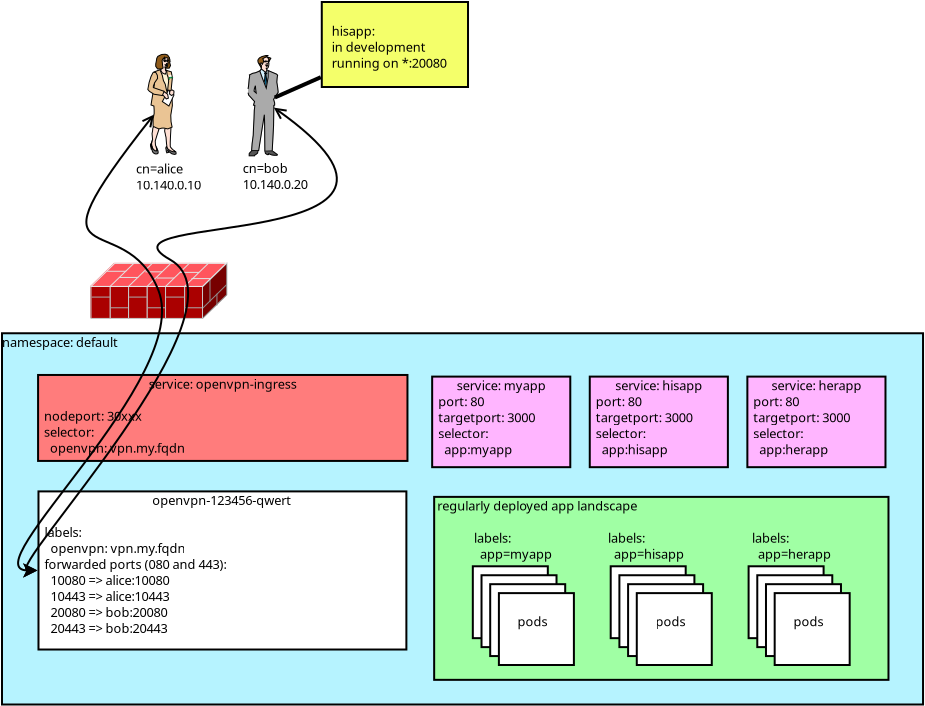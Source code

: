 <?xml version="1.0" encoding="UTF-8"?>
<dia:diagram xmlns:dia="http://www.lysator.liu.se/~alla/dia/">
  <dia:layer name="Background" visible="true" active="true">
    <dia:object type="Standard - Box" version="0" id="O0">
      <dia:attribute name="obj_pos">
        <dia:point val="14.776,20.256"/>
      </dia:attribute>
      <dia:attribute name="obj_bb">
        <dia:rectangle val="14.726,20.206;60.878,38.868"/>
      </dia:attribute>
      <dia:attribute name="elem_corner">
        <dia:point val="14.776,20.256"/>
      </dia:attribute>
      <dia:attribute name="elem_width">
        <dia:real val="46.052"/>
      </dia:attribute>
      <dia:attribute name="elem_height">
        <dia:real val="18.562"/>
      </dia:attribute>
      <dia:attribute name="border_width">
        <dia:real val="0.1"/>
      </dia:attribute>
      <dia:attribute name="inner_color">
        <dia:color val="#b6f3ff"/>
      </dia:attribute>
      <dia:attribute name="show_background">
        <dia:boolean val="true"/>
      </dia:attribute>
    </dia:object>
    <dia:object type="Standard - Box" version="0" id="O1">
      <dia:attribute name="obj_pos">
        <dia:point val="16.6,28.163"/>
      </dia:attribute>
      <dia:attribute name="obj_bb">
        <dia:rectangle val="16.55,28.113;35.045,36.118"/>
      </dia:attribute>
      <dia:attribute name="elem_corner">
        <dia:point val="16.6,28.163"/>
      </dia:attribute>
      <dia:attribute name="elem_width">
        <dia:real val="18.395"/>
      </dia:attribute>
      <dia:attribute name="elem_height">
        <dia:real val="7.906"/>
      </dia:attribute>
      <dia:attribute name="show_background">
        <dia:boolean val="true"/>
      </dia:attribute>
    </dia:object>
    <dia:object type="Standard - Text" version="1" id="O2">
      <dia:attribute name="obj_pos">
        <dia:point val="25.797,28.163"/>
      </dia:attribute>
      <dia:attribute name="obj_bb">
        <dia:rectangle val="22.03,28.163;29.565,28.907"/>
      </dia:attribute>
      <dia:attribute name="text">
        <dia:composite type="text">
          <dia:attribute name="string">
            <dia:string>#openvpn-123456-qwert#</dia:string>
          </dia:attribute>
          <dia:attribute name="font">
            <dia:font family="sans" style="0" name="Helvetica"/>
          </dia:attribute>
          <dia:attribute name="height">
            <dia:real val="0.8"/>
          </dia:attribute>
          <dia:attribute name="pos">
            <dia:point val="25.797,28.758"/>
          </dia:attribute>
          <dia:attribute name="color">
            <dia:color val="#000000"/>
          </dia:attribute>
          <dia:attribute name="alignment">
            <dia:enum val="1"/>
          </dia:attribute>
        </dia:composite>
      </dia:attribute>
      <dia:attribute name="valign">
        <dia:enum val="0"/>
      </dia:attribute>
      <dia:connections>
        <dia:connection handle="0" to="O1" connection="1"/>
      </dia:connections>
    </dia:object>
    <dia:object type="Standard - Text" version="1" id="O3">
      <dia:attribute name="obj_pos">
        <dia:point val="16.6,28.163"/>
      </dia:attribute>
      <dia:attribute name="obj_bb">
        <dia:rectangle val="16.6,28.163;27.101,35.363"/>
      </dia:attribute>
      <dia:attribute name="text">
        <dia:composite type="text">
          <dia:attribute name="string">
            <dia:string>#

  labels:
    openvpn: vpn.my.fqdn
  forwarded ports (080 and 443):
    10080 =&gt; alice:10080
    10443 =&gt; alice:10443
    20080 =&gt; bob:20080
    20443 =&gt; bob:20443#</dia:string>
          </dia:attribute>
          <dia:attribute name="font">
            <dia:font family="sans" style="0" name="Helvetica"/>
          </dia:attribute>
          <dia:attribute name="height">
            <dia:real val="0.8"/>
          </dia:attribute>
          <dia:attribute name="pos">
            <dia:point val="16.6,28.776"/>
          </dia:attribute>
          <dia:attribute name="color">
            <dia:color val="#000000"/>
          </dia:attribute>
          <dia:attribute name="alignment">
            <dia:enum val="0"/>
          </dia:attribute>
        </dia:composite>
      </dia:attribute>
      <dia:attribute name="valign">
        <dia:enum val="0"/>
      </dia:attribute>
      <dia:connections>
        <dia:connection handle="0" to="O1" connection="0"/>
      </dia:connections>
    </dia:object>
    <dia:group>
      <dia:object type="Cisco - Man" version="1" id="O4">
        <dia:attribute name="obj_pos">
          <dia:point val="27.08,6.368"/>
        </dia:attribute>
        <dia:attribute name="obj_bb">
          <dia:rectangle val="27.078,6.367;28.585,11.386"/>
        </dia:attribute>
        <dia:attribute name="meta">
          <dia:composite type="dict"/>
        </dia:attribute>
        <dia:attribute name="elem_corner">
          <dia:point val="27.08,6.368"/>
        </dia:attribute>
        <dia:attribute name="elem_width">
          <dia:real val="1.504"/>
        </dia:attribute>
        <dia:attribute name="elem_height">
          <dia:real val="5.017"/>
        </dia:attribute>
        <dia:attribute name="line_width">
          <dia:real val="0.1"/>
        </dia:attribute>
        <dia:attribute name="line_colour">
          <dia:color val="#000000"/>
        </dia:attribute>
        <dia:attribute name="fill_colour">
          <dia:color val="#ffffff"/>
        </dia:attribute>
        <dia:attribute name="show_background">
          <dia:boolean val="true"/>
        </dia:attribute>
        <dia:attribute name="line_style">
          <dia:enum val="0"/>
          <dia:real val="1"/>
        </dia:attribute>
        <dia:attribute name="flip_horizontal">
          <dia:boolean val="false"/>
        </dia:attribute>
        <dia:attribute name="flip_vertical">
          <dia:boolean val="false"/>
        </dia:attribute>
        <dia:attribute name="subscale">
          <dia:real val="1"/>
        </dia:attribute>
      </dia:object>
      <dia:object type="Standard - Text" version="1" id="O5">
        <dia:attribute name="obj_pos">
          <dia:point val="26.817,12.243"/>
        </dia:attribute>
        <dia:attribute name="obj_bb">
          <dia:rectangle val="26.817,11.648;30.685,13.193"/>
        </dia:attribute>
        <dia:attribute name="text">
          <dia:composite type="text">
            <dia:attribute name="string">
              <dia:string>#cn=bob
10.140.0.20#</dia:string>
            </dia:attribute>
            <dia:attribute name="font">
              <dia:font family="sans" style="0" name="Helvetica"/>
            </dia:attribute>
            <dia:attribute name="height">
              <dia:real val="0.8"/>
            </dia:attribute>
            <dia:attribute name="pos">
              <dia:point val="26.817,12.243"/>
            </dia:attribute>
            <dia:attribute name="color">
              <dia:color val="#000000"/>
            </dia:attribute>
            <dia:attribute name="alignment">
              <dia:enum val="0"/>
            </dia:attribute>
          </dia:composite>
        </dia:attribute>
        <dia:attribute name="valign">
          <dia:enum val="3"/>
        </dia:attribute>
      </dia:object>
    </dia:group>
    <dia:group>
      <dia:object type="Cisco - Woman" version="1" id="O6">
        <dia:attribute name="obj_pos">
          <dia:point val="22.067,6.305"/>
        </dia:attribute>
        <dia:attribute name="obj_bb">
          <dia:rectangle val="21.518,6.233;24.069,11.338"/>
        </dia:attribute>
        <dia:attribute name="meta">
          <dia:composite type="dict"/>
        </dia:attribute>
        <dia:attribute name="elem_corner">
          <dia:point val="22.067,6.305"/>
        </dia:attribute>
        <dia:attribute name="elem_width">
          <dia:real val="1.412"/>
        </dia:attribute>
        <dia:attribute name="elem_height">
          <dia:real val="5.009"/>
        </dia:attribute>
        <dia:attribute name="line_width">
          <dia:real val="0.1"/>
        </dia:attribute>
        <dia:attribute name="line_colour">
          <dia:color val="#000000"/>
        </dia:attribute>
        <dia:attribute name="fill_colour">
          <dia:color val="#ffffff"/>
        </dia:attribute>
        <dia:attribute name="show_background">
          <dia:boolean val="true"/>
        </dia:attribute>
        <dia:attribute name="line_style">
          <dia:enum val="0"/>
          <dia:real val="1"/>
        </dia:attribute>
        <dia:attribute name="flip_horizontal">
          <dia:boolean val="false"/>
        </dia:attribute>
        <dia:attribute name="flip_vertical">
          <dia:boolean val="false"/>
        </dia:attribute>
        <dia:attribute name="subscale">
          <dia:real val="1"/>
        </dia:attribute>
      </dia:object>
      <dia:object type="Standard - Text" version="1" id="O7">
        <dia:attribute name="obj_pos">
          <dia:point val="21.473,12.274"/>
        </dia:attribute>
        <dia:attribute name="obj_bb">
          <dia:rectangle val="21.473,11.679;25.341,13.224"/>
        </dia:attribute>
        <dia:attribute name="text">
          <dia:composite type="text">
            <dia:attribute name="string">
              <dia:string>#cn=alice
10.140.0.10#</dia:string>
            </dia:attribute>
            <dia:attribute name="font">
              <dia:font family="sans" style="0" name="Helvetica"/>
            </dia:attribute>
            <dia:attribute name="height">
              <dia:real val="0.8"/>
            </dia:attribute>
            <dia:attribute name="pos">
              <dia:point val="21.473,12.274"/>
            </dia:attribute>
            <dia:attribute name="color">
              <dia:color val="#000000"/>
            </dia:attribute>
            <dia:attribute name="alignment">
              <dia:enum val="0"/>
            </dia:attribute>
          </dia:composite>
        </dia:attribute>
        <dia:attribute name="valign">
          <dia:enum val="3"/>
        </dia:attribute>
      </dia:object>
    </dia:group>
    <dia:object type="Cisco - Firewall horizontal" version="1" id="O8">
      <dia:attribute name="obj_pos">
        <dia:point val="19.197,16.736"/>
      </dia:attribute>
      <dia:attribute name="obj_bb">
        <dia:rectangle val="19.187,16.719;26.023,19.538"/>
      </dia:attribute>
      <dia:attribute name="meta">
        <dia:composite type="dict"/>
      </dia:attribute>
      <dia:attribute name="elem_corner">
        <dia:point val="19.197,16.736"/>
      </dia:attribute>
      <dia:attribute name="elem_width">
        <dia:real val="6.816"/>
      </dia:attribute>
      <dia:attribute name="elem_height">
        <dia:real val="2.778"/>
      </dia:attribute>
      <dia:attribute name="line_width">
        <dia:real val="0.1"/>
      </dia:attribute>
      <dia:attribute name="line_colour">
        <dia:color val="#000000"/>
      </dia:attribute>
      <dia:attribute name="fill_colour">
        <dia:color val="#ffffff"/>
      </dia:attribute>
      <dia:attribute name="show_background">
        <dia:boolean val="true"/>
      </dia:attribute>
      <dia:attribute name="line_style">
        <dia:enum val="0"/>
        <dia:real val="1"/>
      </dia:attribute>
      <dia:attribute name="flip_horizontal">
        <dia:boolean val="false"/>
      </dia:attribute>
      <dia:attribute name="flip_vertical">
        <dia:boolean val="false"/>
      </dia:attribute>
      <dia:attribute name="subscale">
        <dia:real val="1"/>
      </dia:attribute>
    </dia:object>
    <dia:object type="Standard - Text" version="1" id="O9">
      <dia:attribute name="obj_pos">
        <dia:point val="14.776,20.256"/>
      </dia:attribute>
      <dia:attribute name="obj_bb">
        <dia:rectangle val="14.776,20.256;21.141,21.001"/>
      </dia:attribute>
      <dia:attribute name="text">
        <dia:composite type="text">
          <dia:attribute name="string">
            <dia:string>#namespace: default#</dia:string>
          </dia:attribute>
          <dia:attribute name="font">
            <dia:font family="sans" style="0" name="Helvetica"/>
          </dia:attribute>
          <dia:attribute name="height">
            <dia:real val="0.8"/>
          </dia:attribute>
          <dia:attribute name="pos">
            <dia:point val="14.776,20.851"/>
          </dia:attribute>
          <dia:attribute name="color">
            <dia:color val="#000000"/>
          </dia:attribute>
          <dia:attribute name="alignment">
            <dia:enum val="0"/>
          </dia:attribute>
        </dia:composite>
      </dia:attribute>
      <dia:attribute name="valign">
        <dia:enum val="0"/>
      </dia:attribute>
      <dia:connections>
        <dia:connection handle="0" to="O0" connection="0"/>
      </dia:connections>
    </dia:object>
    <dia:group>
      <dia:object type="Standard - Box" version="0" id="O10">
        <dia:attribute name="obj_pos">
          <dia:point val="16.58,22.341"/>
        </dia:attribute>
        <dia:attribute name="obj_bb">
          <dia:rectangle val="16.53,22.291;35.098,26.689"/>
        </dia:attribute>
        <dia:attribute name="elem_corner">
          <dia:point val="16.58,22.341"/>
        </dia:attribute>
        <dia:attribute name="elem_width">
          <dia:real val="18.469"/>
        </dia:attribute>
        <dia:attribute name="elem_height">
          <dia:real val="4.298"/>
        </dia:attribute>
        <dia:attribute name="border_width">
          <dia:real val="0.1"/>
        </dia:attribute>
        <dia:attribute name="inner_color">
          <dia:color val="#ff7c7c"/>
        </dia:attribute>
        <dia:attribute name="show_background">
          <dia:boolean val="true"/>
        </dia:attribute>
      </dia:object>
      <dia:object type="Standard - Text" version="1" id="O11">
        <dia:attribute name="obj_pos">
          <dia:point val="25.814,22.341"/>
        </dia:attribute>
        <dia:attribute name="obj_bb">
          <dia:rectangle val="21.798,22.341;29.83,23.086"/>
        </dia:attribute>
        <dia:attribute name="text">
          <dia:composite type="text">
            <dia:attribute name="string">
              <dia:string>#service: openvpn-ingress#</dia:string>
            </dia:attribute>
            <dia:attribute name="font">
              <dia:font family="sans" style="0" name="Helvetica"/>
            </dia:attribute>
            <dia:attribute name="height">
              <dia:real val="0.8"/>
            </dia:attribute>
            <dia:attribute name="pos">
              <dia:point val="25.814,22.936"/>
            </dia:attribute>
            <dia:attribute name="color">
              <dia:color val="#000000"/>
            </dia:attribute>
            <dia:attribute name="alignment">
              <dia:enum val="1"/>
            </dia:attribute>
          </dia:composite>
        </dia:attribute>
        <dia:attribute name="valign">
          <dia:enum val="0"/>
        </dia:attribute>
        <dia:connections>
          <dia:connection handle="0" to="O10" connection="1"/>
        </dia:connections>
      </dia:object>
      <dia:object type="Standard - Text" version="1" id="O12">
        <dia:attribute name="obj_pos">
          <dia:point val="16.58,22.341"/>
        </dia:attribute>
        <dia:attribute name="obj_bb">
          <dia:rectangle val="16.58,22.341;24.555,26.286"/>
        </dia:attribute>
        <dia:attribute name="text">
          <dia:composite type="text">
            <dia:attribute name="string">
              <dia:string>#

  nodeport: 30xxx
  selector:
    openvpn: vpn.my.fqdn#</dia:string>
            </dia:attribute>
            <dia:attribute name="font">
              <dia:font family="sans" style="0" name="Helvetica"/>
            </dia:attribute>
            <dia:attribute name="height">
              <dia:real val="0.8"/>
            </dia:attribute>
            <dia:attribute name="pos">
              <dia:point val="16.58,22.936"/>
            </dia:attribute>
            <dia:attribute name="color">
              <dia:color val="#000000"/>
            </dia:attribute>
            <dia:attribute name="alignment">
              <dia:enum val="0"/>
            </dia:attribute>
          </dia:composite>
        </dia:attribute>
        <dia:attribute name="valign">
          <dia:enum val="0"/>
        </dia:attribute>
        <dia:connections>
          <dia:connection handle="0" to="O10" connection="0"/>
        </dia:connections>
      </dia:object>
    </dia:group>
    <dia:group>
      <dia:object type="Standard - Box" version="0" id="O13">
        <dia:attribute name="obj_pos">
          <dia:point val="36.384,28.437"/>
        </dia:attribute>
        <dia:attribute name="obj_bb">
          <dia:rectangle val="36.334,28.387;59.15,37.635"/>
        </dia:attribute>
        <dia:attribute name="elem_corner">
          <dia:point val="36.384,28.437"/>
        </dia:attribute>
        <dia:attribute name="elem_width">
          <dia:real val="22.716"/>
        </dia:attribute>
        <dia:attribute name="elem_height">
          <dia:real val="9.148"/>
        </dia:attribute>
        <dia:attribute name="border_width">
          <dia:real val="0.1"/>
        </dia:attribute>
        <dia:attribute name="inner_color">
          <dia:color val="#a0ffa4"/>
        </dia:attribute>
        <dia:attribute name="show_background">
          <dia:boolean val="true"/>
        </dia:attribute>
      </dia:object>
      <dia:object type="Standard - Text" version="1" id="O14">
        <dia:attribute name="obj_pos">
          <dia:point val="36.384,28.437"/>
        </dia:attribute>
        <dia:attribute name="obj_bb">
          <dia:rectangle val="36.384,28.437;47.472,29.182"/>
        </dia:attribute>
        <dia:attribute name="text">
          <dia:composite type="text">
            <dia:attribute name="string">
              <dia:string># regularly deployed app landscape#</dia:string>
            </dia:attribute>
            <dia:attribute name="font">
              <dia:font family="sans" style="0" name="Helvetica"/>
            </dia:attribute>
            <dia:attribute name="height">
              <dia:real val="0.8"/>
            </dia:attribute>
            <dia:attribute name="pos">
              <dia:point val="36.384,29.032"/>
            </dia:attribute>
            <dia:attribute name="color">
              <dia:color val="#000000"/>
            </dia:attribute>
            <dia:attribute name="alignment">
              <dia:enum val="0"/>
            </dia:attribute>
          </dia:composite>
        </dia:attribute>
        <dia:attribute name="valign">
          <dia:enum val="0"/>
        </dia:attribute>
        <dia:connections>
          <dia:connection handle="0" to="O13" connection="0"/>
        </dia:connections>
      </dia:object>
      <dia:group>
        <dia:group>
          <dia:object type="Standard - Box" version="0" id="O15">
            <dia:attribute name="obj_pos">
              <dia:point val="45.211,31.907"/>
            </dia:attribute>
            <dia:attribute name="obj_bb">
              <dia:rectangle val="45.161,31.857;49.011,35.551"/>
            </dia:attribute>
            <dia:attribute name="elem_corner">
              <dia:point val="45.211,31.907"/>
            </dia:attribute>
            <dia:attribute name="elem_width">
              <dia:real val="3.75"/>
            </dia:attribute>
            <dia:attribute name="elem_height">
              <dia:real val="3.594"/>
            </dia:attribute>
            <dia:attribute name="show_background">
              <dia:boolean val="true"/>
            </dia:attribute>
          </dia:object>
          <dia:object type="Standard - Box" version="0" id="O16">
            <dia:attribute name="obj_pos">
              <dia:point val="45.646,32.355"/>
            </dia:attribute>
            <dia:attribute name="obj_bb">
              <dia:rectangle val="45.596,32.305;49.446,35.998"/>
            </dia:attribute>
            <dia:attribute name="elem_corner">
              <dia:point val="45.646,32.355"/>
            </dia:attribute>
            <dia:attribute name="elem_width">
              <dia:real val="3.75"/>
            </dia:attribute>
            <dia:attribute name="elem_height">
              <dia:real val="3.594"/>
            </dia:attribute>
            <dia:attribute name="show_background">
              <dia:boolean val="true"/>
            </dia:attribute>
          </dia:object>
          <dia:object type="Standard - Box" version="0" id="O17">
            <dia:attribute name="obj_pos">
              <dia:point val="46.081,32.802"/>
            </dia:attribute>
            <dia:attribute name="obj_bb">
              <dia:rectangle val="46.031,32.752;49.881,36.446"/>
            </dia:attribute>
            <dia:attribute name="elem_corner">
              <dia:point val="46.081,32.802"/>
            </dia:attribute>
            <dia:attribute name="elem_width">
              <dia:real val="3.75"/>
            </dia:attribute>
            <dia:attribute name="elem_height">
              <dia:real val="3.594"/>
            </dia:attribute>
            <dia:attribute name="show_background">
              <dia:boolean val="true"/>
            </dia:attribute>
          </dia:object>
          <dia:object type="Standard - Box" version="0" id="O18">
            <dia:attribute name="obj_pos">
              <dia:point val="46.515,33.249"/>
            </dia:attribute>
            <dia:attribute name="obj_bb">
              <dia:rectangle val="46.465,33.199;50.315,36.893"/>
            </dia:attribute>
            <dia:attribute name="elem_corner">
              <dia:point val="46.515,33.249"/>
            </dia:attribute>
            <dia:attribute name="elem_width">
              <dia:real val="3.75"/>
            </dia:attribute>
            <dia:attribute name="elem_height">
              <dia:real val="3.594"/>
            </dia:attribute>
            <dia:attribute name="show_background">
              <dia:boolean val="true"/>
            </dia:attribute>
          </dia:object>
        </dia:group>
        <dia:object type="Standard - Text" version="1" id="O19">
          <dia:attribute name="obj_pos">
            <dia:point val="47.451,34.906"/>
          </dia:attribute>
          <dia:attribute name="obj_bb">
            <dia:rectangle val="47.451,34.311;48.991,35.056"/>
          </dia:attribute>
          <dia:attribute name="text">
            <dia:composite type="text">
              <dia:attribute name="string">
                <dia:string>#pods#</dia:string>
              </dia:attribute>
              <dia:attribute name="font">
                <dia:font family="sans" style="0" name="Helvetica"/>
              </dia:attribute>
              <dia:attribute name="height">
                <dia:real val="0.8"/>
              </dia:attribute>
              <dia:attribute name="pos">
                <dia:point val="47.451,34.906"/>
              </dia:attribute>
              <dia:attribute name="color">
                <dia:color val="#000000"/>
              </dia:attribute>
              <dia:attribute name="alignment">
                <dia:enum val="0"/>
              </dia:attribute>
            </dia:composite>
          </dia:attribute>
          <dia:attribute name="valign">
            <dia:enum val="3"/>
          </dia:attribute>
        </dia:object>
      </dia:group>
      <dia:group>
        <dia:group>
          <dia:object type="Standard - Box" version="0" id="O20">
            <dia:attribute name="obj_pos">
              <dia:point val="38.317,31.907"/>
            </dia:attribute>
            <dia:attribute name="obj_bb">
              <dia:rectangle val="38.267,31.857;42.117,35.551"/>
            </dia:attribute>
            <dia:attribute name="elem_corner">
              <dia:point val="38.317,31.907"/>
            </dia:attribute>
            <dia:attribute name="elem_width">
              <dia:real val="3.75"/>
            </dia:attribute>
            <dia:attribute name="elem_height">
              <dia:real val="3.594"/>
            </dia:attribute>
            <dia:attribute name="show_background">
              <dia:boolean val="true"/>
            </dia:attribute>
          </dia:object>
          <dia:object type="Standard - Box" version="0" id="O21">
            <dia:attribute name="obj_pos">
              <dia:point val="38.752,32.355"/>
            </dia:attribute>
            <dia:attribute name="obj_bb">
              <dia:rectangle val="38.702,32.305;42.552,35.998"/>
            </dia:attribute>
            <dia:attribute name="elem_corner">
              <dia:point val="38.752,32.355"/>
            </dia:attribute>
            <dia:attribute name="elem_width">
              <dia:real val="3.75"/>
            </dia:attribute>
            <dia:attribute name="elem_height">
              <dia:real val="3.594"/>
            </dia:attribute>
            <dia:attribute name="show_background">
              <dia:boolean val="true"/>
            </dia:attribute>
          </dia:object>
          <dia:object type="Standard - Box" version="0" id="O22">
            <dia:attribute name="obj_pos">
              <dia:point val="39.186,32.802"/>
            </dia:attribute>
            <dia:attribute name="obj_bb">
              <dia:rectangle val="39.136,32.752;42.986,36.446"/>
            </dia:attribute>
            <dia:attribute name="elem_corner">
              <dia:point val="39.186,32.802"/>
            </dia:attribute>
            <dia:attribute name="elem_width">
              <dia:real val="3.75"/>
            </dia:attribute>
            <dia:attribute name="elem_height">
              <dia:real val="3.594"/>
            </dia:attribute>
            <dia:attribute name="show_background">
              <dia:boolean val="true"/>
            </dia:attribute>
          </dia:object>
          <dia:object type="Standard - Box" version="0" id="O23">
            <dia:attribute name="obj_pos">
              <dia:point val="39.621,33.249"/>
            </dia:attribute>
            <dia:attribute name="obj_bb">
              <dia:rectangle val="39.571,33.199;43.421,36.893"/>
            </dia:attribute>
            <dia:attribute name="elem_corner">
              <dia:point val="39.621,33.249"/>
            </dia:attribute>
            <dia:attribute name="elem_width">
              <dia:real val="3.75"/>
            </dia:attribute>
            <dia:attribute name="elem_height">
              <dia:real val="3.594"/>
            </dia:attribute>
            <dia:attribute name="show_background">
              <dia:boolean val="true"/>
            </dia:attribute>
          </dia:object>
        </dia:group>
        <dia:object type="Standard - Text" version="1" id="O24">
          <dia:attribute name="obj_pos">
            <dia:point val="40.557,34.906"/>
          </dia:attribute>
          <dia:attribute name="obj_bb">
            <dia:rectangle val="40.557,34.311;42.097,35.056"/>
          </dia:attribute>
          <dia:attribute name="text">
            <dia:composite type="text">
              <dia:attribute name="string">
                <dia:string>#pods#</dia:string>
              </dia:attribute>
              <dia:attribute name="font">
                <dia:font family="sans" style="0" name="Helvetica"/>
              </dia:attribute>
              <dia:attribute name="height">
                <dia:real val="0.8"/>
              </dia:attribute>
              <dia:attribute name="pos">
                <dia:point val="40.557,34.906"/>
              </dia:attribute>
              <dia:attribute name="color">
                <dia:color val="#000000"/>
              </dia:attribute>
              <dia:attribute name="alignment">
                <dia:enum val="0"/>
              </dia:attribute>
            </dia:composite>
          </dia:attribute>
          <dia:attribute name="valign">
            <dia:enum val="3"/>
          </dia:attribute>
        </dia:object>
      </dia:group>
      <dia:group>
        <dia:group>
          <dia:object type="Standard - Box" version="0" id="O25">
            <dia:attribute name="obj_pos">
              <dia:point val="52.106,31.907"/>
            </dia:attribute>
            <dia:attribute name="obj_bb">
              <dia:rectangle val="52.056,31.857;55.906,35.551"/>
            </dia:attribute>
            <dia:attribute name="elem_corner">
              <dia:point val="52.106,31.907"/>
            </dia:attribute>
            <dia:attribute name="elem_width">
              <dia:real val="3.75"/>
            </dia:attribute>
            <dia:attribute name="elem_height">
              <dia:real val="3.594"/>
            </dia:attribute>
            <dia:attribute name="show_background">
              <dia:boolean val="true"/>
            </dia:attribute>
          </dia:object>
          <dia:object type="Standard - Box" version="0" id="O26">
            <dia:attribute name="obj_pos">
              <dia:point val="52.54,32.355"/>
            </dia:attribute>
            <dia:attribute name="obj_bb">
              <dia:rectangle val="52.49,32.305;56.34,35.998"/>
            </dia:attribute>
            <dia:attribute name="elem_corner">
              <dia:point val="52.54,32.355"/>
            </dia:attribute>
            <dia:attribute name="elem_width">
              <dia:real val="3.75"/>
            </dia:attribute>
            <dia:attribute name="elem_height">
              <dia:real val="3.594"/>
            </dia:attribute>
            <dia:attribute name="show_background">
              <dia:boolean val="true"/>
            </dia:attribute>
          </dia:object>
          <dia:object type="Standard - Box" version="0" id="O27">
            <dia:attribute name="obj_pos">
              <dia:point val="52.975,32.802"/>
            </dia:attribute>
            <dia:attribute name="obj_bb">
              <dia:rectangle val="52.925,32.752;56.775,36.446"/>
            </dia:attribute>
            <dia:attribute name="elem_corner">
              <dia:point val="52.975,32.802"/>
            </dia:attribute>
            <dia:attribute name="elem_width">
              <dia:real val="3.75"/>
            </dia:attribute>
            <dia:attribute name="elem_height">
              <dia:real val="3.594"/>
            </dia:attribute>
            <dia:attribute name="show_background">
              <dia:boolean val="true"/>
            </dia:attribute>
          </dia:object>
          <dia:object type="Standard - Box" version="0" id="O28">
            <dia:attribute name="obj_pos">
              <dia:point val="53.41,33.249"/>
            </dia:attribute>
            <dia:attribute name="obj_bb">
              <dia:rectangle val="53.359,33.199;57.209,36.893"/>
            </dia:attribute>
            <dia:attribute name="elem_corner">
              <dia:point val="53.41,33.249"/>
            </dia:attribute>
            <dia:attribute name="elem_width">
              <dia:real val="3.75"/>
            </dia:attribute>
            <dia:attribute name="elem_height">
              <dia:real val="3.594"/>
            </dia:attribute>
            <dia:attribute name="show_background">
              <dia:boolean val="true"/>
            </dia:attribute>
          </dia:object>
        </dia:group>
        <dia:object type="Standard - Text" version="1" id="O29">
          <dia:attribute name="obj_pos">
            <dia:point val="54.346,34.906"/>
          </dia:attribute>
          <dia:attribute name="obj_bb">
            <dia:rectangle val="54.346,34.311;55.886,35.056"/>
          </dia:attribute>
          <dia:attribute name="text">
            <dia:composite type="text">
              <dia:attribute name="string">
                <dia:string>#pods#</dia:string>
              </dia:attribute>
              <dia:attribute name="font">
                <dia:font family="sans" style="0" name="Helvetica"/>
              </dia:attribute>
              <dia:attribute name="height">
                <dia:real val="0.8"/>
              </dia:attribute>
              <dia:attribute name="pos">
                <dia:point val="54.346,34.906"/>
              </dia:attribute>
              <dia:attribute name="color">
                <dia:color val="#000000"/>
              </dia:attribute>
              <dia:attribute name="alignment">
                <dia:enum val="0"/>
              </dia:attribute>
            </dia:composite>
          </dia:attribute>
          <dia:attribute name="valign">
            <dia:enum val="3"/>
          </dia:attribute>
        </dia:object>
      </dia:group>
      <dia:object type="Standard - Text" version="1" id="O30">
        <dia:attribute name="obj_pos">
          <dia:point val="38.373,30.729"/>
        </dia:attribute>
        <dia:attribute name="obj_bb">
          <dia:rectangle val="38.373,30.134;42.733,31.679"/>
        </dia:attribute>
        <dia:attribute name="text">
          <dia:composite type="text">
            <dia:attribute name="string">
              <dia:string>#labels:
  app=myapp#</dia:string>
            </dia:attribute>
            <dia:attribute name="font">
              <dia:font family="sans" style="0" name="Helvetica"/>
            </dia:attribute>
            <dia:attribute name="height">
              <dia:real val="0.8"/>
            </dia:attribute>
            <dia:attribute name="pos">
              <dia:point val="38.373,30.729"/>
            </dia:attribute>
            <dia:attribute name="color">
              <dia:color val="#000000"/>
            </dia:attribute>
            <dia:attribute name="alignment">
              <dia:enum val="0"/>
            </dia:attribute>
          </dia:composite>
        </dia:attribute>
        <dia:attribute name="valign">
          <dia:enum val="3"/>
        </dia:attribute>
      </dia:object>
      <dia:object type="Standard - Text" version="1" id="O31">
        <dia:attribute name="obj_pos">
          <dia:point val="52.277,30.729"/>
        </dia:attribute>
        <dia:attribute name="obj_bb">
          <dia:rectangle val="52.277,30.134;56.697,31.679"/>
        </dia:attribute>
        <dia:attribute name="text">
          <dia:composite type="text">
            <dia:attribute name="string">
              <dia:string>#labels:
  app=herapp#</dia:string>
            </dia:attribute>
            <dia:attribute name="font">
              <dia:font family="sans" style="0" name="Helvetica"/>
            </dia:attribute>
            <dia:attribute name="height">
              <dia:real val="0.8"/>
            </dia:attribute>
            <dia:attribute name="pos">
              <dia:point val="52.277,30.729"/>
            </dia:attribute>
            <dia:attribute name="color">
              <dia:color val="#000000"/>
            </dia:attribute>
            <dia:attribute name="alignment">
              <dia:enum val="0"/>
            </dia:attribute>
          </dia:composite>
        </dia:attribute>
        <dia:attribute name="valign">
          <dia:enum val="3"/>
        </dia:attribute>
      </dia:object>
      <dia:object type="Standard - Text" version="1" id="O32">
        <dia:attribute name="obj_pos">
          <dia:point val="45.073,30.729"/>
        </dia:attribute>
        <dia:attribute name="obj_bb">
          <dia:rectangle val="45.073,30.134;49.346,31.679"/>
        </dia:attribute>
        <dia:attribute name="text">
          <dia:composite type="text">
            <dia:attribute name="string">
              <dia:string>#labels:
  app=hisapp#</dia:string>
            </dia:attribute>
            <dia:attribute name="font">
              <dia:font family="sans" style="0" name="Helvetica"/>
            </dia:attribute>
            <dia:attribute name="height">
              <dia:real val="0.8"/>
            </dia:attribute>
            <dia:attribute name="pos">
              <dia:point val="45.073,30.729"/>
            </dia:attribute>
            <dia:attribute name="color">
              <dia:color val="#000000"/>
            </dia:attribute>
            <dia:attribute name="alignment">
              <dia:enum val="0"/>
            </dia:attribute>
          </dia:composite>
        </dia:attribute>
        <dia:attribute name="valign">
          <dia:enum val="3"/>
        </dia:attribute>
      </dia:object>
    </dia:group>
    <dia:group>
      <dia:object type="Standard - Box" version="0" id="O33">
        <dia:attribute name="obj_pos">
          <dia:point val="52.044,22.423"/>
        </dia:attribute>
        <dia:attribute name="obj_bb">
          <dia:rectangle val="51.994,22.373;59,27.002"/>
        </dia:attribute>
        <dia:attribute name="elem_corner">
          <dia:point val="52.044,22.423"/>
        </dia:attribute>
        <dia:attribute name="elem_width">
          <dia:real val="6.906"/>
        </dia:attribute>
        <dia:attribute name="elem_height">
          <dia:real val="4.529"/>
        </dia:attribute>
        <dia:attribute name="border_width">
          <dia:real val="0.1"/>
        </dia:attribute>
        <dia:attribute name="inner_color">
          <dia:color val="#ffb5ff"/>
        </dia:attribute>
        <dia:attribute name="show_background">
          <dia:boolean val="true"/>
        </dia:attribute>
      </dia:object>
      <dia:object type="Standard - Text" version="1" id="O34">
        <dia:attribute name="obj_pos">
          <dia:point val="55.497,22.423"/>
        </dia:attribute>
        <dia:attribute name="obj_bb">
          <dia:rectangle val="53.006,22.423;57.988,23.168"/>
        </dia:attribute>
        <dia:attribute name="text">
          <dia:composite type="text">
            <dia:attribute name="string">
              <dia:string>#service: herapp#</dia:string>
            </dia:attribute>
            <dia:attribute name="font">
              <dia:font family="sans" style="0" name="Helvetica"/>
            </dia:attribute>
            <dia:attribute name="height">
              <dia:real val="0.8"/>
            </dia:attribute>
            <dia:attribute name="pos">
              <dia:point val="55.497,23.018"/>
            </dia:attribute>
            <dia:attribute name="color">
              <dia:color val="#000000"/>
            </dia:attribute>
            <dia:attribute name="alignment">
              <dia:enum val="1"/>
            </dia:attribute>
          </dia:composite>
        </dia:attribute>
        <dia:attribute name="valign">
          <dia:enum val="0"/>
        </dia:attribute>
        <dia:connections>
          <dia:connection handle="0" to="O33" connection="1"/>
        </dia:connections>
      </dia:object>
      <dia:object type="Standard - Text" version="1" id="O35">
        <dia:attribute name="obj_pos">
          <dia:point val="52.044,22.423"/>
        </dia:attribute>
        <dia:attribute name="obj_bb">
          <dia:rectangle val="52.044,22.423;57.756,26.368"/>
        </dia:attribute>
        <dia:attribute name="text">
          <dia:composite type="text">
            <dia:attribute name="string">
              <dia:string>#
  port: 80
  targetport: 3000
  selector:
    app:herapp#</dia:string>
            </dia:attribute>
            <dia:attribute name="font">
              <dia:font family="sans" style="0" name="Helvetica"/>
            </dia:attribute>
            <dia:attribute name="height">
              <dia:real val="0.8"/>
            </dia:attribute>
            <dia:attribute name="pos">
              <dia:point val="52.044,23.018"/>
            </dia:attribute>
            <dia:attribute name="color">
              <dia:color val="#000000"/>
            </dia:attribute>
            <dia:attribute name="alignment">
              <dia:enum val="0"/>
            </dia:attribute>
          </dia:composite>
        </dia:attribute>
        <dia:attribute name="valign">
          <dia:enum val="0"/>
        </dia:attribute>
        <dia:connections>
          <dia:connection handle="0" to="O33" connection="0"/>
        </dia:connections>
      </dia:object>
    </dia:group>
    <dia:group>
      <dia:object type="Standard - Box" version="0" id="O36">
        <dia:attribute name="obj_pos">
          <dia:point val="44.164,22.423"/>
        </dia:attribute>
        <dia:attribute name="obj_bb">
          <dia:rectangle val="44.114,22.373;51.12,27.002"/>
        </dia:attribute>
        <dia:attribute name="elem_corner">
          <dia:point val="44.164,22.423"/>
        </dia:attribute>
        <dia:attribute name="elem_width">
          <dia:real val="6.906"/>
        </dia:attribute>
        <dia:attribute name="elem_height">
          <dia:real val="4.529"/>
        </dia:attribute>
        <dia:attribute name="border_width">
          <dia:real val="0.1"/>
        </dia:attribute>
        <dia:attribute name="inner_color">
          <dia:color val="#ffb5ff"/>
        </dia:attribute>
        <dia:attribute name="show_background">
          <dia:boolean val="true"/>
        </dia:attribute>
      </dia:object>
      <dia:object type="Standard - Text" version="1" id="O37">
        <dia:attribute name="obj_pos">
          <dia:point val="47.617,22.423"/>
        </dia:attribute>
        <dia:attribute name="obj_bb">
          <dia:rectangle val="45.2,22.423;50.035,23.168"/>
        </dia:attribute>
        <dia:attribute name="text">
          <dia:composite type="text">
            <dia:attribute name="string">
              <dia:string>#service: hisapp#</dia:string>
            </dia:attribute>
            <dia:attribute name="font">
              <dia:font family="sans" style="0" name="Helvetica"/>
            </dia:attribute>
            <dia:attribute name="height">
              <dia:real val="0.8"/>
            </dia:attribute>
            <dia:attribute name="pos">
              <dia:point val="47.617,23.018"/>
            </dia:attribute>
            <dia:attribute name="color">
              <dia:color val="#000000"/>
            </dia:attribute>
            <dia:attribute name="alignment">
              <dia:enum val="1"/>
            </dia:attribute>
          </dia:composite>
        </dia:attribute>
        <dia:attribute name="valign">
          <dia:enum val="0"/>
        </dia:attribute>
        <dia:connections>
          <dia:connection handle="0" to="O36" connection="1"/>
        </dia:connections>
      </dia:object>
      <dia:object type="Standard - Text" version="1" id="O38">
        <dia:attribute name="obj_pos">
          <dia:point val="44.164,22.423"/>
        </dia:attribute>
        <dia:attribute name="obj_bb">
          <dia:rectangle val="44.164,22.423;49.877,26.368"/>
        </dia:attribute>
        <dia:attribute name="text">
          <dia:composite type="text">
            <dia:attribute name="string">
              <dia:string>#
  port: 80
  targetport: 3000
  selector:
    app:hisapp#</dia:string>
            </dia:attribute>
            <dia:attribute name="font">
              <dia:font family="sans" style="0" name="Helvetica"/>
            </dia:attribute>
            <dia:attribute name="height">
              <dia:real val="0.8"/>
            </dia:attribute>
            <dia:attribute name="pos">
              <dia:point val="44.164,23.018"/>
            </dia:attribute>
            <dia:attribute name="color">
              <dia:color val="#000000"/>
            </dia:attribute>
            <dia:attribute name="alignment">
              <dia:enum val="0"/>
            </dia:attribute>
          </dia:composite>
        </dia:attribute>
        <dia:attribute name="valign">
          <dia:enum val="0"/>
        </dia:attribute>
        <dia:connections>
          <dia:connection handle="0" to="O36" connection="0"/>
        </dia:connections>
      </dia:object>
    </dia:group>
    <dia:group>
      <dia:object type="Standard - Box" version="0" id="O39">
        <dia:attribute name="obj_pos">
          <dia:point val="36.284,22.423"/>
        </dia:attribute>
        <dia:attribute name="obj_bb">
          <dia:rectangle val="36.234,22.373;43.24,27.002"/>
        </dia:attribute>
        <dia:attribute name="elem_corner">
          <dia:point val="36.284,22.423"/>
        </dia:attribute>
        <dia:attribute name="elem_width">
          <dia:real val="6.906"/>
        </dia:attribute>
        <dia:attribute name="elem_height">
          <dia:real val="4.529"/>
        </dia:attribute>
        <dia:attribute name="border_width">
          <dia:real val="0.1"/>
        </dia:attribute>
        <dia:attribute name="inner_color">
          <dia:color val="#ffb5ff"/>
        </dia:attribute>
        <dia:attribute name="show_background">
          <dia:boolean val="true"/>
        </dia:attribute>
      </dia:object>
      <dia:object type="Standard - Text" version="1" id="O40">
        <dia:attribute name="obj_pos">
          <dia:point val="39.737,22.423"/>
        </dia:attribute>
        <dia:attribute name="obj_bb">
          <dia:rectangle val="37.276,22.423;42.199,23.168"/>
        </dia:attribute>
        <dia:attribute name="text">
          <dia:composite type="text">
            <dia:attribute name="string">
              <dia:string>#service: myapp#</dia:string>
            </dia:attribute>
            <dia:attribute name="font">
              <dia:font family="sans" style="0" name="Helvetica"/>
            </dia:attribute>
            <dia:attribute name="height">
              <dia:real val="0.8"/>
            </dia:attribute>
            <dia:attribute name="pos">
              <dia:point val="39.737,23.018"/>
            </dia:attribute>
            <dia:attribute name="color">
              <dia:color val="#000000"/>
            </dia:attribute>
            <dia:attribute name="alignment">
              <dia:enum val="1"/>
            </dia:attribute>
          </dia:composite>
        </dia:attribute>
        <dia:attribute name="valign">
          <dia:enum val="0"/>
        </dia:attribute>
        <dia:connections>
          <dia:connection handle="0" to="O39" connection="1"/>
        </dia:connections>
      </dia:object>
      <dia:object type="Standard - Text" version="1" id="O41">
        <dia:attribute name="obj_pos">
          <dia:point val="36.284,22.423"/>
        </dia:attribute>
        <dia:attribute name="obj_bb">
          <dia:rectangle val="36.284,22.423;41.997,26.368"/>
        </dia:attribute>
        <dia:attribute name="text">
          <dia:composite type="text">
            <dia:attribute name="string">
              <dia:string>#
  port: 80
  targetport: 3000
  selector:
    app:myapp#</dia:string>
            </dia:attribute>
            <dia:attribute name="font">
              <dia:font family="sans" style="0" name="Helvetica"/>
            </dia:attribute>
            <dia:attribute name="height">
              <dia:real val="0.8"/>
            </dia:attribute>
            <dia:attribute name="pos">
              <dia:point val="36.284,23.018"/>
            </dia:attribute>
            <dia:attribute name="color">
              <dia:color val="#000000"/>
            </dia:attribute>
            <dia:attribute name="alignment">
              <dia:enum val="0"/>
            </dia:attribute>
          </dia:composite>
        </dia:attribute>
        <dia:attribute name="valign">
          <dia:enum val="0"/>
        </dia:attribute>
        <dia:connections>
          <dia:connection handle="0" to="O39" connection="0"/>
        </dia:connections>
      </dia:object>
    </dia:group>
    <dia:object type="Standard - BezierLine" version="0" id="O42">
      <dia:attribute name="obj_pos">
        <dia:point val="22.916,8.635"/>
      </dia:attribute>
      <dia:attribute name="obj_bb">
        <dia:rectangle val="15.857,9.256;22.829,32.165"/>
      </dia:attribute>
      <dia:attribute name="bez_points">
        <dia:point val="22.916,8.635"/>
        <dia:point val="16.164,17.195"/>
        <dia:point val="20.902,13.739"/>
        <dia:point val="22.601,18.121"/>
        <dia:point val="24.3,22.503"/>
        <dia:point val="22.413,32.115"/>
        <dia:point val="25.797,32.115"/>
      </dia:attribute>
      <dia:attribute name="corner_types">
        <dia:enum val="0"/>
        <dia:enum val="0"/>
        <dia:enum val="0"/>
      </dia:attribute>
      <dia:attribute name="start_arrow">
        <dia:enum val="1"/>
      </dia:attribute>
      <dia:attribute name="start_arrow_length">
        <dia:real val="0.5"/>
      </dia:attribute>
      <dia:attribute name="start_arrow_width">
        <dia:real val="0.5"/>
      </dia:attribute>
      <dia:attribute name="end_arrow">
        <dia:enum val="22"/>
      </dia:attribute>
      <dia:attribute name="end_arrow_length">
        <dia:real val="0.5"/>
      </dia:attribute>
      <dia:attribute name="end_arrow_width">
        <dia:real val="0.5"/>
      </dia:attribute>
      <dia:connections>
        <dia:connection handle="0" to="O6" connection="5"/>
        <dia:connection handle="3" to="O8" connection="10"/>
        <dia:connection handle="6" to="O1" connection="8"/>
      </dia:connections>
    </dia:object>
    <dia:object type="Standard - BezierLine" version="0" id="O43">
      <dia:attribute name="obj_pos">
        <dia:point val="27.945,8.675"/>
      </dia:attribute>
      <dia:attribute name="obj_bb">
        <dia:rectangle val="16.34,8.904;31.479,32.165"/>
      </dia:attribute>
      <dia:attribute name="bez_points">
        <dia:point val="27.945,8.675"/>
        <dia:point val="38.39,16.068"/>
        <dia:point val="18.828,14.131"/>
        <dia:point val="23.171,16.568"/>
        <dia:point val="27.515,19.006"/>
        <dia:point val="24.083,32.115"/>
        <dia:point val="25.797,32.115"/>
      </dia:attribute>
      <dia:attribute name="corner_types">
        <dia:enum val="0"/>
        <dia:enum val="0"/>
        <dia:enum val="0"/>
      </dia:attribute>
      <dia:attribute name="start_arrow">
        <dia:enum val="1"/>
      </dia:attribute>
      <dia:attribute name="start_arrow_length">
        <dia:real val="0.5"/>
      </dia:attribute>
      <dia:attribute name="start_arrow_width">
        <dia:real val="0.5"/>
      </dia:attribute>
      <dia:attribute name="end_arrow">
        <dia:enum val="22"/>
      </dia:attribute>
      <dia:attribute name="end_arrow_length">
        <dia:real val="0.5"/>
      </dia:attribute>
      <dia:attribute name="end_arrow_width">
        <dia:real val="0.5"/>
      </dia:attribute>
      <dia:connections>
        <dia:connection handle="0" to="O4" connection="8"/>
        <dia:connection handle="6" to="O1" connection="8"/>
      </dia:connections>
    </dia:object>
    <dia:group>
      <dia:object type="Standard - Box" version="0" id="O44">
        <dia:attribute name="obj_pos">
          <dia:point val="30.765,3.693"/>
        </dia:attribute>
        <dia:attribute name="obj_bb">
          <dia:rectangle val="30.715,3.643;38.128,7.993"/>
        </dia:attribute>
        <dia:attribute name="elem_corner">
          <dia:point val="30.765,3.693"/>
        </dia:attribute>
        <dia:attribute name="elem_width">
          <dia:real val="7.312"/>
        </dia:attribute>
        <dia:attribute name="elem_height">
          <dia:real val="4.25"/>
        </dia:attribute>
        <dia:attribute name="border_width">
          <dia:real val="0.1"/>
        </dia:attribute>
        <dia:attribute name="inner_color">
          <dia:color val="#f4ff6a"/>
        </dia:attribute>
        <dia:attribute name="show_background">
          <dia:boolean val="true"/>
        </dia:attribute>
      </dia:object>
      <dia:object type="Standard - Text" version="1" id="O45">
        <dia:attribute name="obj_pos">
          <dia:point val="31.265,5.381"/>
        </dia:attribute>
        <dia:attribute name="obj_bb">
          <dia:rectangle val="31.265,4.786;37.508,7.131"/>
        </dia:attribute>
        <dia:attribute name="text">
          <dia:composite type="text">
            <dia:attribute name="string">
              <dia:string>#hisapp:
in development
running on *:20080#</dia:string>
            </dia:attribute>
            <dia:attribute name="font">
              <dia:font family="sans" style="0" name="Helvetica"/>
            </dia:attribute>
            <dia:attribute name="height">
              <dia:real val="0.8"/>
            </dia:attribute>
            <dia:attribute name="pos">
              <dia:point val="31.265,5.381"/>
            </dia:attribute>
            <dia:attribute name="color">
              <dia:color val="#000000"/>
            </dia:attribute>
            <dia:attribute name="alignment">
              <dia:enum val="0"/>
            </dia:attribute>
          </dia:composite>
        </dia:attribute>
        <dia:attribute name="valign">
          <dia:enum val="3"/>
        </dia:attribute>
      </dia:object>
    </dia:group>
    <dia:object type="Standard - Line" version="0" id="O46">
      <dia:attribute name="obj_pos">
        <dia:point val="28.415,8.468"/>
      </dia:attribute>
      <dia:attribute name="obj_bb">
        <dia:rectangle val="28.283,7.322;30.847,8.6"/>
      </dia:attribute>
      <dia:attribute name="conn_endpoints">
        <dia:point val="28.415,8.468"/>
        <dia:point val="30.715,7.453"/>
      </dia:attribute>
      <dia:attribute name="numcp">
        <dia:int val="1"/>
      </dia:attribute>
      <dia:attribute name="line_width">
        <dia:real val="0.2"/>
      </dia:attribute>
    </dia:object>
  </dia:layer>
</dia:diagram>
